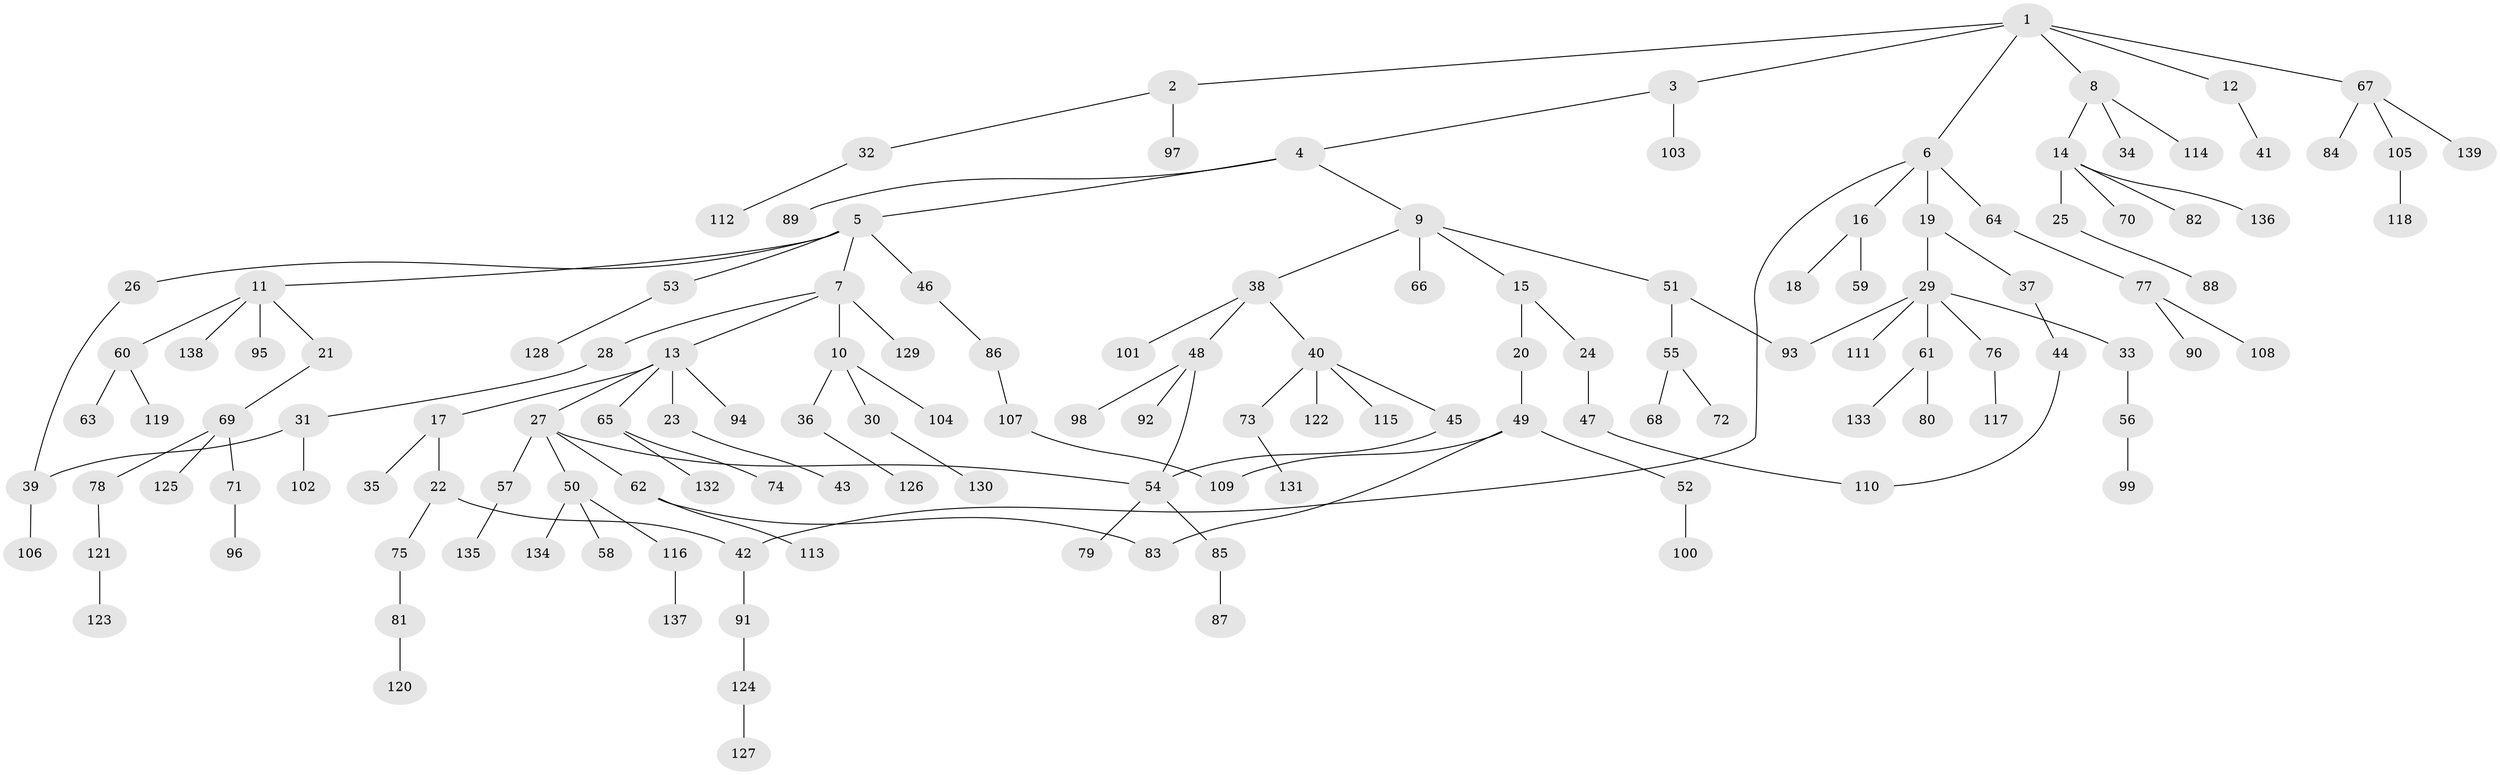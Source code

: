 // coarse degree distribution, {6: 0.014285714285714285, 1: 0.4, 3: 0.18571428571428572, 2: 0.24285714285714285, 4: 0.11428571428571428, 5: 0.04285714285714286}
// Generated by graph-tools (version 1.1) at 2025/35/03/04/25 23:35:59]
// undirected, 139 vertices, 146 edges
graph export_dot {
  node [color=gray90,style=filled];
  1;
  2;
  3;
  4;
  5;
  6;
  7;
  8;
  9;
  10;
  11;
  12;
  13;
  14;
  15;
  16;
  17;
  18;
  19;
  20;
  21;
  22;
  23;
  24;
  25;
  26;
  27;
  28;
  29;
  30;
  31;
  32;
  33;
  34;
  35;
  36;
  37;
  38;
  39;
  40;
  41;
  42;
  43;
  44;
  45;
  46;
  47;
  48;
  49;
  50;
  51;
  52;
  53;
  54;
  55;
  56;
  57;
  58;
  59;
  60;
  61;
  62;
  63;
  64;
  65;
  66;
  67;
  68;
  69;
  70;
  71;
  72;
  73;
  74;
  75;
  76;
  77;
  78;
  79;
  80;
  81;
  82;
  83;
  84;
  85;
  86;
  87;
  88;
  89;
  90;
  91;
  92;
  93;
  94;
  95;
  96;
  97;
  98;
  99;
  100;
  101;
  102;
  103;
  104;
  105;
  106;
  107;
  108;
  109;
  110;
  111;
  112;
  113;
  114;
  115;
  116;
  117;
  118;
  119;
  120;
  121;
  122;
  123;
  124;
  125;
  126;
  127;
  128;
  129;
  130;
  131;
  132;
  133;
  134;
  135;
  136;
  137;
  138;
  139;
  1 -- 2;
  1 -- 3;
  1 -- 6;
  1 -- 8;
  1 -- 12;
  1 -- 67;
  2 -- 32;
  2 -- 97;
  3 -- 4;
  3 -- 103;
  4 -- 5;
  4 -- 9;
  4 -- 89;
  5 -- 7;
  5 -- 11;
  5 -- 26;
  5 -- 46;
  5 -- 53;
  6 -- 16;
  6 -- 19;
  6 -- 42;
  6 -- 64;
  7 -- 10;
  7 -- 13;
  7 -- 28;
  7 -- 129;
  8 -- 14;
  8 -- 34;
  8 -- 114;
  9 -- 15;
  9 -- 38;
  9 -- 51;
  9 -- 66;
  10 -- 30;
  10 -- 36;
  10 -- 104;
  11 -- 21;
  11 -- 60;
  11 -- 95;
  11 -- 138;
  12 -- 41;
  13 -- 17;
  13 -- 23;
  13 -- 27;
  13 -- 65;
  13 -- 94;
  14 -- 25;
  14 -- 70;
  14 -- 82;
  14 -- 136;
  15 -- 20;
  15 -- 24;
  16 -- 18;
  16 -- 59;
  17 -- 22;
  17 -- 35;
  19 -- 29;
  19 -- 37;
  20 -- 49;
  21 -- 69;
  22 -- 75;
  22 -- 42;
  23 -- 43;
  24 -- 47;
  25 -- 88;
  26 -- 39;
  27 -- 50;
  27 -- 57;
  27 -- 62;
  27 -- 54;
  28 -- 31;
  29 -- 33;
  29 -- 61;
  29 -- 76;
  29 -- 93;
  29 -- 111;
  30 -- 130;
  31 -- 102;
  31 -- 39;
  32 -- 112;
  33 -- 56;
  36 -- 126;
  37 -- 44;
  38 -- 40;
  38 -- 48;
  38 -- 101;
  39 -- 106;
  40 -- 45;
  40 -- 73;
  40 -- 115;
  40 -- 122;
  42 -- 91;
  44 -- 110;
  45 -- 54;
  46 -- 86;
  47 -- 110;
  48 -- 92;
  48 -- 98;
  48 -- 54;
  49 -- 52;
  49 -- 83;
  49 -- 109;
  50 -- 58;
  50 -- 116;
  50 -- 134;
  51 -- 55;
  51 -- 93;
  52 -- 100;
  53 -- 128;
  54 -- 79;
  54 -- 85;
  55 -- 68;
  55 -- 72;
  56 -- 99;
  57 -- 135;
  60 -- 63;
  60 -- 119;
  61 -- 80;
  61 -- 133;
  62 -- 113;
  62 -- 83;
  64 -- 77;
  65 -- 74;
  65 -- 132;
  67 -- 84;
  67 -- 105;
  67 -- 139;
  69 -- 71;
  69 -- 78;
  69 -- 125;
  71 -- 96;
  73 -- 131;
  75 -- 81;
  76 -- 117;
  77 -- 90;
  77 -- 108;
  78 -- 121;
  81 -- 120;
  85 -- 87;
  86 -- 107;
  91 -- 124;
  105 -- 118;
  107 -- 109;
  116 -- 137;
  121 -- 123;
  124 -- 127;
}
